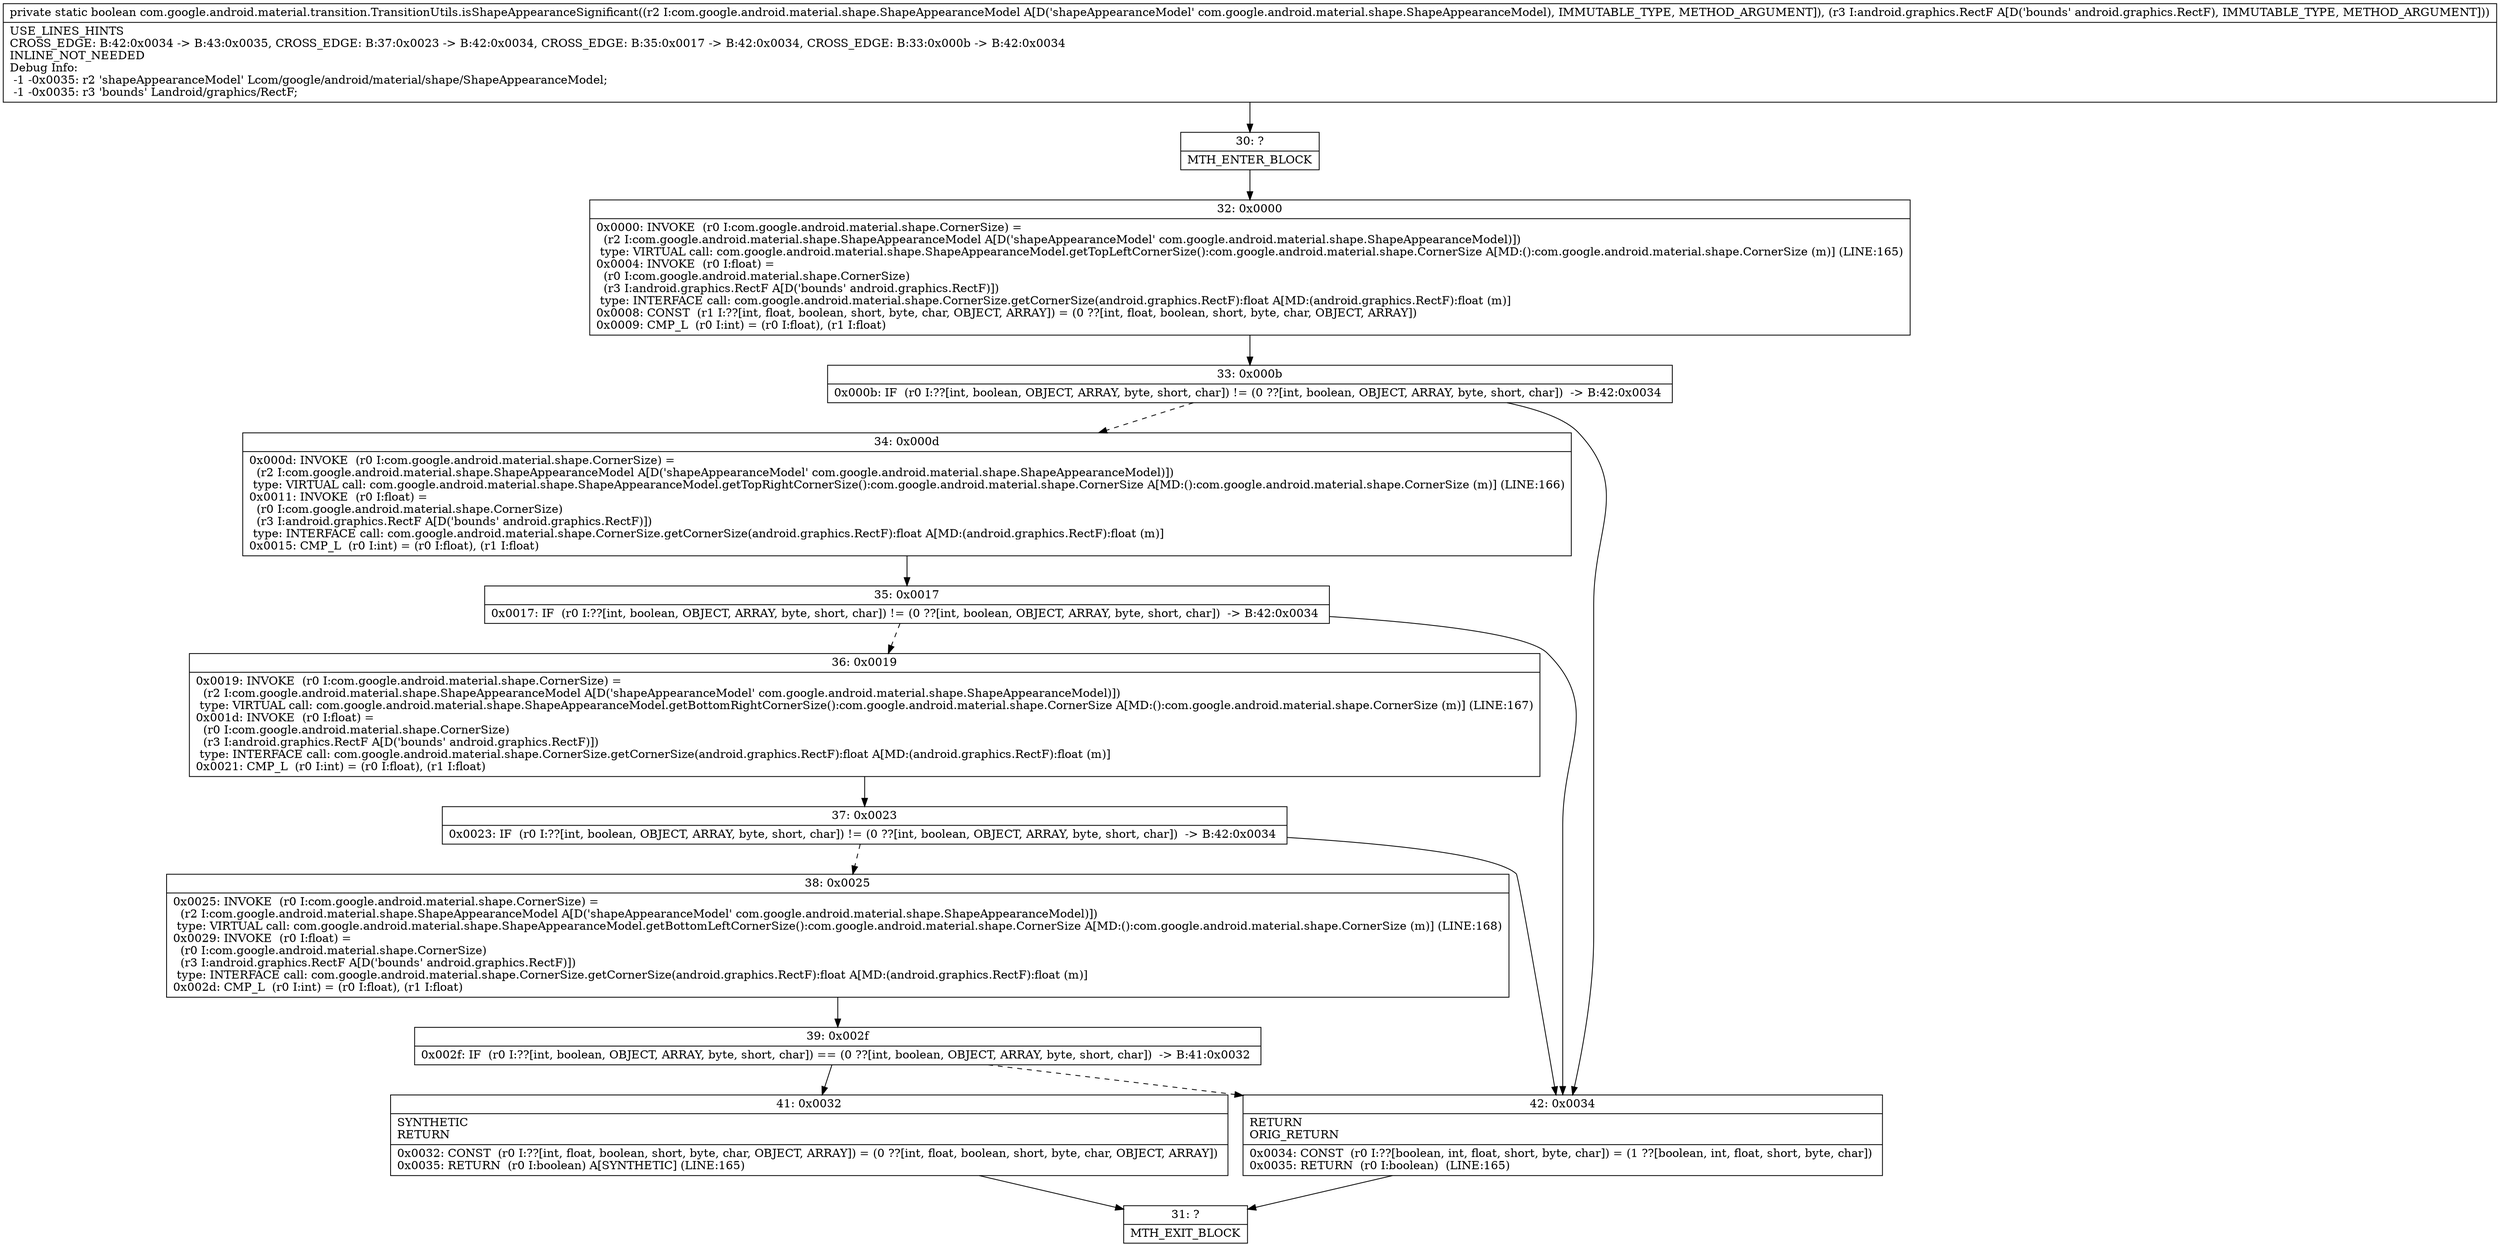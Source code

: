 digraph "CFG forcom.google.android.material.transition.TransitionUtils.isShapeAppearanceSignificant(Lcom\/google\/android\/material\/shape\/ShapeAppearanceModel;Landroid\/graphics\/RectF;)Z" {
Node_30 [shape=record,label="{30\:\ ?|MTH_ENTER_BLOCK\l}"];
Node_32 [shape=record,label="{32\:\ 0x0000|0x0000: INVOKE  (r0 I:com.google.android.material.shape.CornerSize) = \l  (r2 I:com.google.android.material.shape.ShapeAppearanceModel A[D('shapeAppearanceModel' com.google.android.material.shape.ShapeAppearanceModel)])\l type: VIRTUAL call: com.google.android.material.shape.ShapeAppearanceModel.getTopLeftCornerSize():com.google.android.material.shape.CornerSize A[MD:():com.google.android.material.shape.CornerSize (m)] (LINE:165)\l0x0004: INVOKE  (r0 I:float) = \l  (r0 I:com.google.android.material.shape.CornerSize)\l  (r3 I:android.graphics.RectF A[D('bounds' android.graphics.RectF)])\l type: INTERFACE call: com.google.android.material.shape.CornerSize.getCornerSize(android.graphics.RectF):float A[MD:(android.graphics.RectF):float (m)]\l0x0008: CONST  (r1 I:??[int, float, boolean, short, byte, char, OBJECT, ARRAY]) = (0 ??[int, float, boolean, short, byte, char, OBJECT, ARRAY]) \l0x0009: CMP_L  (r0 I:int) = (r0 I:float), (r1 I:float) \l}"];
Node_33 [shape=record,label="{33\:\ 0x000b|0x000b: IF  (r0 I:??[int, boolean, OBJECT, ARRAY, byte, short, char]) != (0 ??[int, boolean, OBJECT, ARRAY, byte, short, char])  \-\> B:42:0x0034 \l}"];
Node_34 [shape=record,label="{34\:\ 0x000d|0x000d: INVOKE  (r0 I:com.google.android.material.shape.CornerSize) = \l  (r2 I:com.google.android.material.shape.ShapeAppearanceModel A[D('shapeAppearanceModel' com.google.android.material.shape.ShapeAppearanceModel)])\l type: VIRTUAL call: com.google.android.material.shape.ShapeAppearanceModel.getTopRightCornerSize():com.google.android.material.shape.CornerSize A[MD:():com.google.android.material.shape.CornerSize (m)] (LINE:166)\l0x0011: INVOKE  (r0 I:float) = \l  (r0 I:com.google.android.material.shape.CornerSize)\l  (r3 I:android.graphics.RectF A[D('bounds' android.graphics.RectF)])\l type: INTERFACE call: com.google.android.material.shape.CornerSize.getCornerSize(android.graphics.RectF):float A[MD:(android.graphics.RectF):float (m)]\l0x0015: CMP_L  (r0 I:int) = (r0 I:float), (r1 I:float) \l}"];
Node_35 [shape=record,label="{35\:\ 0x0017|0x0017: IF  (r0 I:??[int, boolean, OBJECT, ARRAY, byte, short, char]) != (0 ??[int, boolean, OBJECT, ARRAY, byte, short, char])  \-\> B:42:0x0034 \l}"];
Node_36 [shape=record,label="{36\:\ 0x0019|0x0019: INVOKE  (r0 I:com.google.android.material.shape.CornerSize) = \l  (r2 I:com.google.android.material.shape.ShapeAppearanceModel A[D('shapeAppearanceModel' com.google.android.material.shape.ShapeAppearanceModel)])\l type: VIRTUAL call: com.google.android.material.shape.ShapeAppearanceModel.getBottomRightCornerSize():com.google.android.material.shape.CornerSize A[MD:():com.google.android.material.shape.CornerSize (m)] (LINE:167)\l0x001d: INVOKE  (r0 I:float) = \l  (r0 I:com.google.android.material.shape.CornerSize)\l  (r3 I:android.graphics.RectF A[D('bounds' android.graphics.RectF)])\l type: INTERFACE call: com.google.android.material.shape.CornerSize.getCornerSize(android.graphics.RectF):float A[MD:(android.graphics.RectF):float (m)]\l0x0021: CMP_L  (r0 I:int) = (r0 I:float), (r1 I:float) \l}"];
Node_37 [shape=record,label="{37\:\ 0x0023|0x0023: IF  (r0 I:??[int, boolean, OBJECT, ARRAY, byte, short, char]) != (0 ??[int, boolean, OBJECT, ARRAY, byte, short, char])  \-\> B:42:0x0034 \l}"];
Node_38 [shape=record,label="{38\:\ 0x0025|0x0025: INVOKE  (r0 I:com.google.android.material.shape.CornerSize) = \l  (r2 I:com.google.android.material.shape.ShapeAppearanceModel A[D('shapeAppearanceModel' com.google.android.material.shape.ShapeAppearanceModel)])\l type: VIRTUAL call: com.google.android.material.shape.ShapeAppearanceModel.getBottomLeftCornerSize():com.google.android.material.shape.CornerSize A[MD:():com.google.android.material.shape.CornerSize (m)] (LINE:168)\l0x0029: INVOKE  (r0 I:float) = \l  (r0 I:com.google.android.material.shape.CornerSize)\l  (r3 I:android.graphics.RectF A[D('bounds' android.graphics.RectF)])\l type: INTERFACE call: com.google.android.material.shape.CornerSize.getCornerSize(android.graphics.RectF):float A[MD:(android.graphics.RectF):float (m)]\l0x002d: CMP_L  (r0 I:int) = (r0 I:float), (r1 I:float) \l}"];
Node_39 [shape=record,label="{39\:\ 0x002f|0x002f: IF  (r0 I:??[int, boolean, OBJECT, ARRAY, byte, short, char]) == (0 ??[int, boolean, OBJECT, ARRAY, byte, short, char])  \-\> B:41:0x0032 \l}"];
Node_41 [shape=record,label="{41\:\ 0x0032|SYNTHETIC\lRETURN\l|0x0032: CONST  (r0 I:??[int, float, boolean, short, byte, char, OBJECT, ARRAY]) = (0 ??[int, float, boolean, short, byte, char, OBJECT, ARRAY]) \l0x0035: RETURN  (r0 I:boolean) A[SYNTHETIC] (LINE:165)\l}"];
Node_31 [shape=record,label="{31\:\ ?|MTH_EXIT_BLOCK\l}"];
Node_42 [shape=record,label="{42\:\ 0x0034|RETURN\lORIG_RETURN\l|0x0034: CONST  (r0 I:??[boolean, int, float, short, byte, char]) = (1 ??[boolean, int, float, short, byte, char]) \l0x0035: RETURN  (r0 I:boolean)  (LINE:165)\l}"];
MethodNode[shape=record,label="{private static boolean com.google.android.material.transition.TransitionUtils.isShapeAppearanceSignificant((r2 I:com.google.android.material.shape.ShapeAppearanceModel A[D('shapeAppearanceModel' com.google.android.material.shape.ShapeAppearanceModel), IMMUTABLE_TYPE, METHOD_ARGUMENT]), (r3 I:android.graphics.RectF A[D('bounds' android.graphics.RectF), IMMUTABLE_TYPE, METHOD_ARGUMENT]))  | USE_LINES_HINTS\lCROSS_EDGE: B:42:0x0034 \-\> B:43:0x0035, CROSS_EDGE: B:37:0x0023 \-\> B:42:0x0034, CROSS_EDGE: B:35:0x0017 \-\> B:42:0x0034, CROSS_EDGE: B:33:0x000b \-\> B:42:0x0034\lINLINE_NOT_NEEDED\lDebug Info:\l  \-1 \-0x0035: r2 'shapeAppearanceModel' Lcom\/google\/android\/material\/shape\/ShapeAppearanceModel;\l  \-1 \-0x0035: r3 'bounds' Landroid\/graphics\/RectF;\l}"];
MethodNode -> Node_30;Node_30 -> Node_32;
Node_32 -> Node_33;
Node_33 -> Node_34[style=dashed];
Node_33 -> Node_42;
Node_34 -> Node_35;
Node_35 -> Node_36[style=dashed];
Node_35 -> Node_42;
Node_36 -> Node_37;
Node_37 -> Node_38[style=dashed];
Node_37 -> Node_42;
Node_38 -> Node_39;
Node_39 -> Node_41;
Node_39 -> Node_42[style=dashed];
Node_41 -> Node_31;
Node_42 -> Node_31;
}


